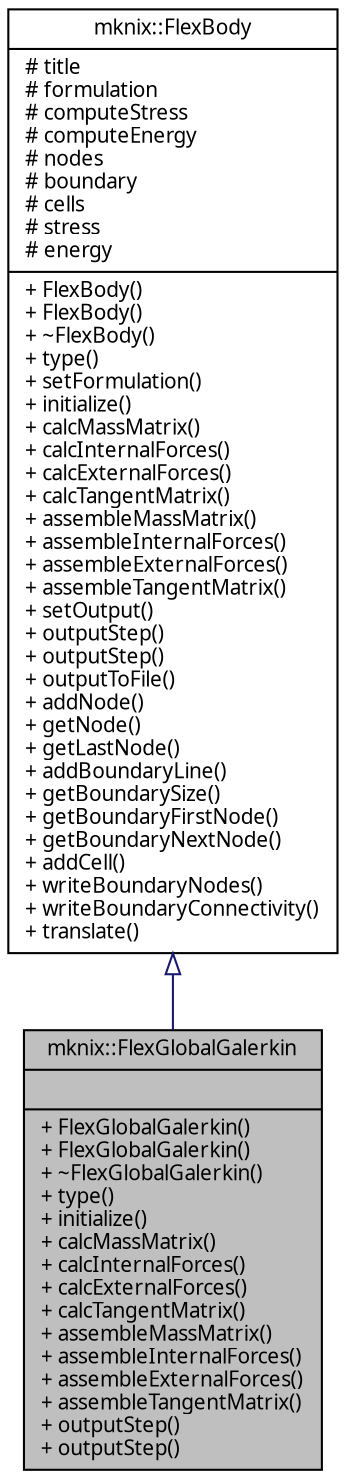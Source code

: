 digraph G
{
  edge [fontname="FreeSans.ttf",fontsize=10,labelfontname="FreeSans.ttf",labelfontsize=10];
  node [fontname="FreeSans.ttf",fontsize=10,shape=record];
  Node1 [label="{mknix::FlexGlobalGalerkin\n||+ FlexGlobalGalerkin()\l+ FlexGlobalGalerkin()\l+ ~FlexGlobalGalerkin()\l+ type()\l+ initialize()\l+ calcMassMatrix()\l+ calcInternalForces()\l+ calcExternalForces()\l+ calcTangentMatrix()\l+ assembleMassMatrix()\l+ assembleInternalForces()\l+ assembleExternalForces()\l+ assembleTangentMatrix()\l+ outputStep()\l+ outputStep()\l}",height=0.2,width=0.4,color="black", fillcolor="grey75", style="filled" fontcolor="black"];
  Node2 -> Node1 [dir=back,color="midnightblue",fontsize=10,style="solid",arrowtail="empty"];
  Node2 [label="{mknix::FlexBody\n|# title\l# formulation\l# computeStress\l# computeEnergy\l# nodes\l# boundary\l# cells\l# stress\l# energy\l|+ FlexBody()\l+ FlexBody()\l+ ~FlexBody()\l+ type()\l+ setFormulation()\l+ initialize()\l+ calcMassMatrix()\l+ calcInternalForces()\l+ calcExternalForces()\l+ calcTangentMatrix()\l+ assembleMassMatrix()\l+ assembleInternalForces()\l+ assembleExternalForces()\l+ assembleTangentMatrix()\l+ setOutput()\l+ outputStep()\l+ outputStep()\l+ outputToFile()\l+ addNode()\l+ getNode()\l+ getLastNode()\l+ addBoundaryLine()\l+ getBoundarySize()\l+ getBoundaryFirstNode()\l+ getBoundaryNextNode()\l+ addCell()\l+ writeBoundaryNodes()\l+ writeBoundaryConnectivity()\l+ translate()\l}",height=0.2,width=0.4,color="black", fillcolor="white", style="filled",URL="$classmknix_1_1FlexBody.html"];
}
